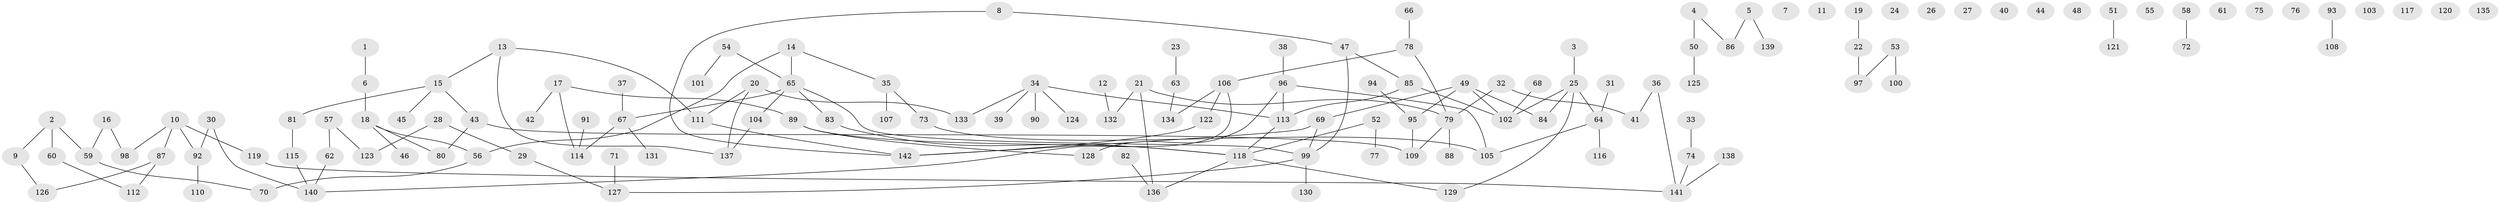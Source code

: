 // Generated by graph-tools (version 1.1) at 2025/33/03/09/25 02:33:28]
// undirected, 142 vertices, 142 edges
graph export_dot {
graph [start="1"]
  node [color=gray90,style=filled];
  1;
  2;
  3;
  4;
  5;
  6;
  7;
  8;
  9;
  10;
  11;
  12;
  13;
  14;
  15;
  16;
  17;
  18;
  19;
  20;
  21;
  22;
  23;
  24;
  25;
  26;
  27;
  28;
  29;
  30;
  31;
  32;
  33;
  34;
  35;
  36;
  37;
  38;
  39;
  40;
  41;
  42;
  43;
  44;
  45;
  46;
  47;
  48;
  49;
  50;
  51;
  52;
  53;
  54;
  55;
  56;
  57;
  58;
  59;
  60;
  61;
  62;
  63;
  64;
  65;
  66;
  67;
  68;
  69;
  70;
  71;
  72;
  73;
  74;
  75;
  76;
  77;
  78;
  79;
  80;
  81;
  82;
  83;
  84;
  85;
  86;
  87;
  88;
  89;
  90;
  91;
  92;
  93;
  94;
  95;
  96;
  97;
  98;
  99;
  100;
  101;
  102;
  103;
  104;
  105;
  106;
  107;
  108;
  109;
  110;
  111;
  112;
  113;
  114;
  115;
  116;
  117;
  118;
  119;
  120;
  121;
  122;
  123;
  124;
  125;
  126;
  127;
  128;
  129;
  130;
  131;
  132;
  133;
  134;
  135;
  136;
  137;
  138;
  139;
  140;
  141;
  142;
  1 -- 6;
  2 -- 9;
  2 -- 59;
  2 -- 60;
  3 -- 25;
  4 -- 50;
  4 -- 86;
  5 -- 86;
  5 -- 139;
  6 -- 18;
  8 -- 47;
  8 -- 142;
  9 -- 126;
  10 -- 87;
  10 -- 92;
  10 -- 98;
  10 -- 119;
  12 -- 132;
  13 -- 15;
  13 -- 111;
  13 -- 137;
  14 -- 35;
  14 -- 56;
  14 -- 65;
  15 -- 43;
  15 -- 45;
  15 -- 81;
  16 -- 59;
  16 -- 98;
  17 -- 42;
  17 -- 89;
  17 -- 114;
  18 -- 46;
  18 -- 56;
  18 -- 80;
  19 -- 22;
  20 -- 111;
  20 -- 133;
  20 -- 137;
  21 -- 79;
  21 -- 132;
  21 -- 136;
  22 -- 97;
  23 -- 63;
  25 -- 64;
  25 -- 84;
  25 -- 102;
  25 -- 129;
  28 -- 29;
  28 -- 123;
  29 -- 127;
  30 -- 92;
  30 -- 140;
  31 -- 64;
  32 -- 41;
  32 -- 79;
  33 -- 74;
  34 -- 39;
  34 -- 90;
  34 -- 113;
  34 -- 124;
  34 -- 133;
  35 -- 73;
  35 -- 107;
  36 -- 41;
  36 -- 141;
  37 -- 67;
  38 -- 96;
  43 -- 80;
  43 -- 109;
  47 -- 85;
  47 -- 99;
  49 -- 69;
  49 -- 84;
  49 -- 95;
  49 -- 102;
  50 -- 125;
  51 -- 121;
  52 -- 77;
  52 -- 118;
  53 -- 97;
  53 -- 100;
  54 -- 65;
  54 -- 101;
  56 -- 70;
  57 -- 62;
  57 -- 123;
  58 -- 72;
  59 -- 70;
  60 -- 112;
  62 -- 140;
  63 -- 134;
  64 -- 105;
  64 -- 116;
  65 -- 67;
  65 -- 83;
  65 -- 99;
  65 -- 104;
  66 -- 78;
  67 -- 114;
  67 -- 131;
  68 -- 102;
  69 -- 99;
  69 -- 142;
  71 -- 127;
  73 -- 105;
  74 -- 141;
  78 -- 79;
  78 -- 106;
  79 -- 88;
  79 -- 109;
  81 -- 115;
  82 -- 136;
  83 -- 118;
  85 -- 102;
  85 -- 113;
  87 -- 112;
  87 -- 126;
  89 -- 118;
  89 -- 128;
  91 -- 114;
  92 -- 110;
  93 -- 108;
  94 -- 95;
  95 -- 109;
  96 -- 105;
  96 -- 113;
  96 -- 128;
  99 -- 127;
  99 -- 130;
  104 -- 137;
  106 -- 122;
  106 -- 134;
  106 -- 140;
  111 -- 142;
  113 -- 118;
  115 -- 140;
  118 -- 129;
  118 -- 136;
  119 -- 141;
  122 -- 142;
  138 -- 141;
}
